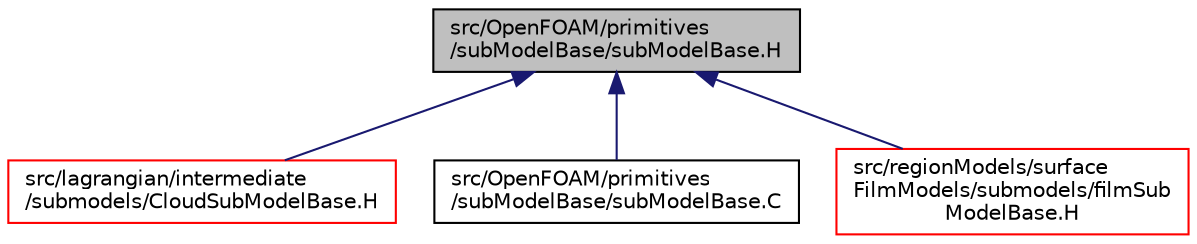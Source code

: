 digraph "src/OpenFOAM/primitives/subModelBase/subModelBase.H"
{
  bgcolor="transparent";
  edge [fontname="Helvetica",fontsize="10",labelfontname="Helvetica",labelfontsize="10"];
  node [fontname="Helvetica",fontsize="10",shape=record];
  Node1 [label="src/OpenFOAM/primitives\l/subModelBase/subModelBase.H",height=0.2,width=0.4,color="black", fillcolor="grey75", style="filled", fontcolor="black"];
  Node1 -> Node2 [dir="back",color="midnightblue",fontsize="10",style="solid",fontname="Helvetica"];
  Node2 [label="src/lagrangian/intermediate\l/submodels/CloudSubModelBase.H",height=0.2,width=0.4,color="red",URL="$a06788.html"];
  Node1 -> Node3 [dir="back",color="midnightblue",fontsize="10",style="solid",fontname="Helvetica"];
  Node3 [label="src/OpenFOAM/primitives\l/subModelBase/subModelBase.C",height=0.2,width=0.4,color="black",URL="$a09208.html"];
  Node1 -> Node4 [dir="back",color="midnightblue",fontsize="10",style="solid",fontname="Helvetica"];
  Node4 [label="src/regionModels/surface\lFilmModels/submodels/filmSub\lModelBase.H",height=0.2,width=0.4,color="red",URL="$a09618.html"];
}
